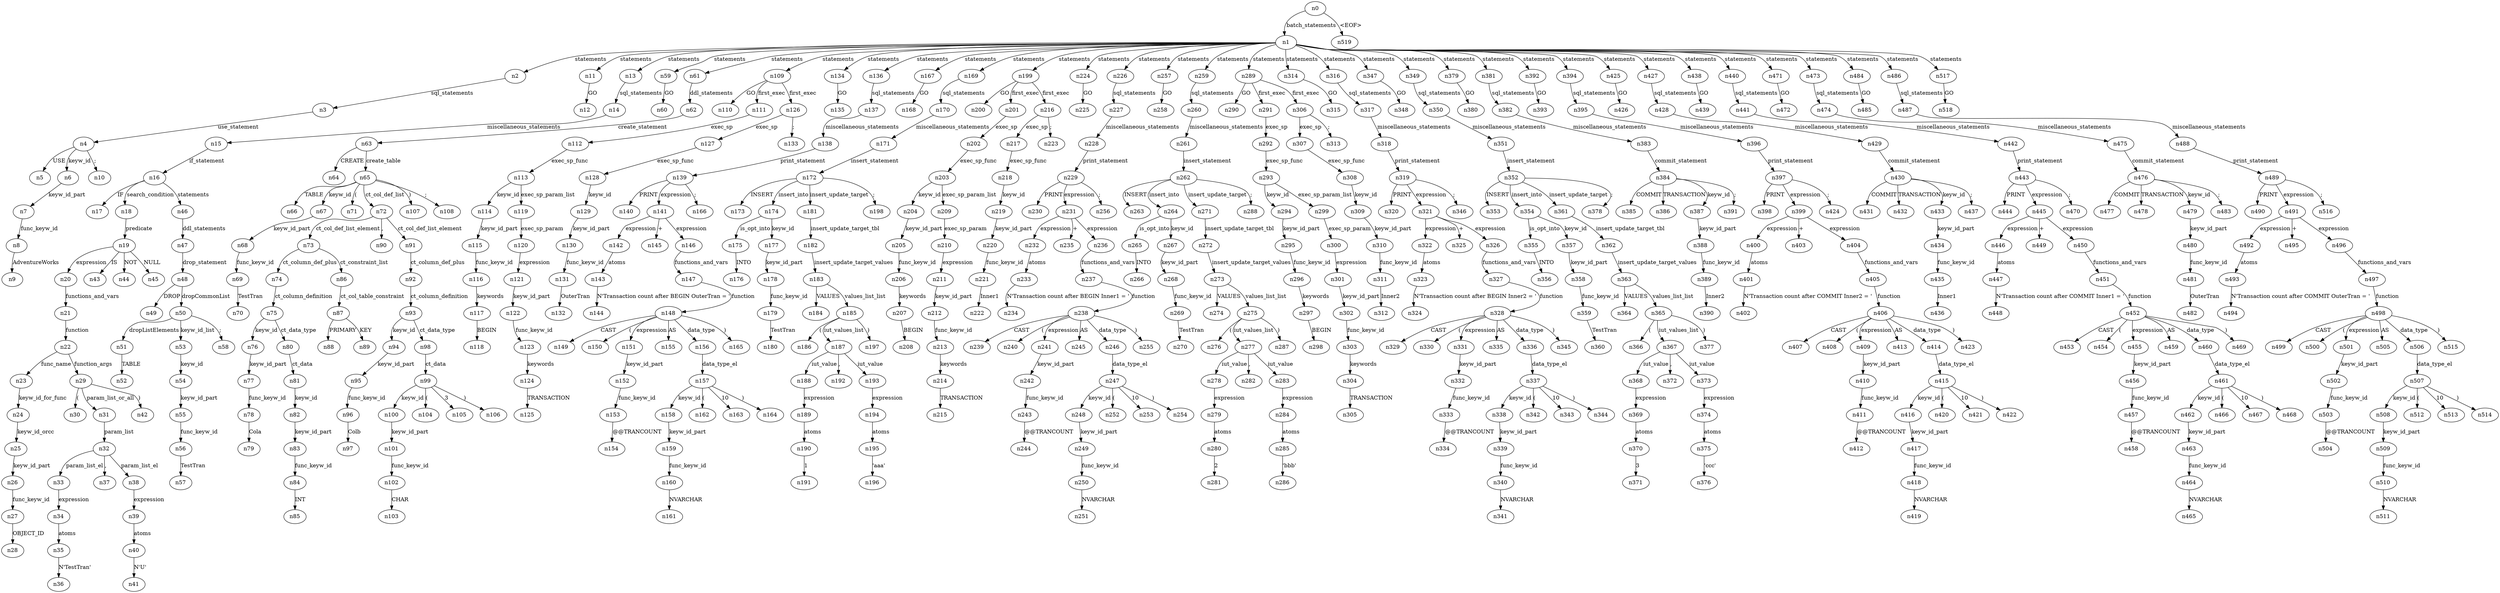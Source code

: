 digraph ParseTree {
  n0 -> n1 [label="batch_statements"];
  n1 -> n2 [label="statements"];
  n2 -> n3 [label="sql_statements"];
  n3 -> n4 [label="use_statement"];
  n4 -> n5 [label="USE"];
  n4 -> n6 [label="keyw_id"];
  n6 -> n7 [label="keyw_id_part"];
  n7 -> n8 [label="func_keyw_id"];
  n8 -> n9 [label="AdventureWorks"];
  n4 -> n10 [label=";"];
  n1 -> n11 [label="statements"];
  n11 -> n12 [label="GO"];
  n1 -> n13 [label="statements"];
  n13 -> n14 [label="sql_statements"];
  n14 -> n15 [label="miscellaneous_statements"];
  n15 -> n16 [label="if_statement"];
  n16 -> n17 [label="IF"];
  n16 -> n18 [label="search_condition"];
  n18 -> n19 [label="predicate"];
  n19 -> n20 [label="expression"];
  n20 -> n21 [label="functions_and_vars"];
  n21 -> n22 [label="function"];
  n22 -> n23 [label="func_name"];
  n23 -> n24 [label="keyw_id_for_func"];
  n24 -> n25 [label="keyw_id_orcc"];
  n25 -> n26 [label="keyw_id_part"];
  n26 -> n27 [label="func_keyw_id"];
  n27 -> n28 [label="OBJECT_ID"];
  n22 -> n29 [label="function_args"];
  n29 -> n30 [label="("];
  n29 -> n31 [label="param_list_or_all"];
  n31 -> n32 [label="param_list"];
  n32 -> n33 [label="param_list_el"];
  n33 -> n34 [label="expression"];
  n34 -> n35 [label="atoms"];
  n35 -> n36 [label="N'TestTran'"];
  n32 -> n37 [label=","];
  n32 -> n38 [label="param_list_el"];
  n38 -> n39 [label="expression"];
  n39 -> n40 [label="atoms"];
  n40 -> n41 [label="N'U'"];
  n29 -> n42 [label=")"];
  n19 -> n43 [label="IS"];
  n19 -> n44 [label="NOT"];
  n19 -> n45 [label="NULL"];
  n16 -> n46 [label="statements"];
  n46 -> n47 [label="ddl_statements"];
  n47 -> n48 [label="drop_statement"];
  n48 -> n49 [label="DROP"];
  n48 -> n50 [label="dropCommonList"];
  n50 -> n51 [label="dropListElements"];
  n51 -> n52 [label="TABLE"];
  n50 -> n53 [label="keyw_id_list"];
  n53 -> n54 [label="keyw_id"];
  n54 -> n55 [label="keyw_id_part"];
  n55 -> n56 [label="func_keyw_id"];
  n56 -> n57 [label="TestTran"];
  n50 -> n58 [label=";"];
  n1 -> n59 [label="statements"];
  n59 -> n60 [label="GO"];
  n1 -> n61 [label="statements"];
  n61 -> n62 [label="ddl_statements"];
  n62 -> n63 [label="create_statement"];
  n63 -> n64 [label="CREATE"];
  n63 -> n65 [label="create_table"];
  n65 -> n66 [label="TABLE"];
  n65 -> n67 [label="keyw_id"];
  n67 -> n68 [label="keyw_id_part"];
  n68 -> n69 [label="func_keyw_id"];
  n69 -> n70 [label="TestTran"];
  n65 -> n71 [label="("];
  n65 -> n72 [label="ct_col_def_list"];
  n72 -> n73 [label="ct_col_def_list_element"];
  n73 -> n74 [label="ct_column_def_plus"];
  n74 -> n75 [label="ct_column_definition"];
  n75 -> n76 [label="keyw_id"];
  n76 -> n77 [label="keyw_id_part"];
  n77 -> n78 [label="func_keyw_id"];
  n78 -> n79 [label="Cola"];
  n75 -> n80 [label="ct_data_type"];
  n80 -> n81 [label="ct_data"];
  n81 -> n82 [label="keyw_id"];
  n82 -> n83 [label="keyw_id_part"];
  n83 -> n84 [label="func_keyw_id"];
  n84 -> n85 [label="INT"];
  n73 -> n86 [label="ct_constraint_list"];
  n86 -> n87 [label="ct_col_table_constraint"];
  n87 -> n88 [label="PRIMARY"];
  n87 -> n89 [label="KEY"];
  n72 -> n90 [label=","];
  n72 -> n91 [label="ct_col_def_list_element"];
  n91 -> n92 [label="ct_column_def_plus"];
  n92 -> n93 [label="ct_column_definition"];
  n93 -> n94 [label="keyw_id"];
  n94 -> n95 [label="keyw_id_part"];
  n95 -> n96 [label="func_keyw_id"];
  n96 -> n97 [label="Colb"];
  n93 -> n98 [label="ct_data_type"];
  n98 -> n99 [label="ct_data"];
  n99 -> n100 [label="keyw_id"];
  n100 -> n101 [label="keyw_id_part"];
  n101 -> n102 [label="func_keyw_id"];
  n102 -> n103 [label="CHAR"];
  n99 -> n104 [label="("];
  n99 -> n105 [label="3"];
  n99 -> n106 [label=")"];
  n65 -> n107 [label=")"];
  n65 -> n108 [label=";"];
  n1 -> n109 [label="statements"];
  n109 -> n110 [label="GO"];
  n109 -> n111 [label="first_exec"];
  n111 -> n112 [label="exec_sp"];
  n112 -> n113 [label="exec_sp_func"];
  n113 -> n114 [label="keyw_id"];
  n114 -> n115 [label="keyw_id_part"];
  n115 -> n116 [label="func_keyw_id"];
  n116 -> n117 [label="keywords"];
  n117 -> n118 [label="BEGIN"];
  n113 -> n119 [label="exec_sp_param_list"];
  n119 -> n120 [label="exec_sp_param"];
  n120 -> n121 [label="expression"];
  n121 -> n122 [label="keyw_id_part"];
  n122 -> n123 [label="func_keyw_id"];
  n123 -> n124 [label="keywords"];
  n124 -> n125 [label="TRANSACTION"];
  n109 -> n126 [label="first_exec"];
  n126 -> n127 [label="exec_sp"];
  n127 -> n128 [label="exec_sp_func"];
  n128 -> n129 [label="keyw_id"];
  n129 -> n130 [label="keyw_id_part"];
  n130 -> n131 [label="func_keyw_id"];
  n131 -> n132 [label="OuterTran"];
  n126 -> n133 [label=";"];
  n1 -> n134 [label="statements"];
  n134 -> n135 [label="GO"];
  n1 -> n136 [label="statements"];
  n136 -> n137 [label="sql_statements"];
  n137 -> n138 [label="miscellaneous_statements"];
  n138 -> n139 [label="print_statement"];
  n139 -> n140 [label="PRINT"];
  n139 -> n141 [label="expression"];
  n141 -> n142 [label="expression"];
  n142 -> n143 [label="atoms"];
  n143 -> n144 [label="N'Transaction count after BEGIN OuterTran = '"];
  n141 -> n145 [label="+"];
  n141 -> n146 [label="expression"];
  n146 -> n147 [label="functions_and_vars"];
  n147 -> n148 [label="function"];
  n148 -> n149 [label="CAST"];
  n148 -> n150 [label="("];
  n148 -> n151 [label="expression"];
  n151 -> n152 [label="keyw_id_part"];
  n152 -> n153 [label="func_keyw_id"];
  n153 -> n154 [label="@@TRANCOUNT"];
  n148 -> n155 [label="AS"];
  n148 -> n156 [label="data_type"];
  n156 -> n157 [label="data_type_el"];
  n157 -> n158 [label="keyw_id"];
  n158 -> n159 [label="keyw_id_part"];
  n159 -> n160 [label="func_keyw_id"];
  n160 -> n161 [label="NVARCHAR"];
  n157 -> n162 [label="("];
  n157 -> n163 [label="10"];
  n157 -> n164 [label=")"];
  n148 -> n165 [label=")"];
  n139 -> n166 [label=";"];
  n1 -> n167 [label="statements"];
  n167 -> n168 [label="GO"];
  n1 -> n169 [label="statements"];
  n169 -> n170 [label="sql_statements"];
  n170 -> n171 [label="miscellaneous_statements"];
  n171 -> n172 [label="insert_statement"];
  n172 -> n173 [label="INSERT"];
  n172 -> n174 [label="insert_into"];
  n174 -> n175 [label="is_opt_into"];
  n175 -> n176 [label="INTO"];
  n174 -> n177 [label="keyw_id"];
  n177 -> n178 [label="keyw_id_part"];
  n178 -> n179 [label="func_keyw_id"];
  n179 -> n180 [label="TestTran"];
  n172 -> n181 [label="insert_update_target"];
  n181 -> n182 [label="insert_update_target_tbl"];
  n182 -> n183 [label="insert_update_target_values"];
  n183 -> n184 [label="VALUES"];
  n183 -> n185 [label="values_list_list"];
  n185 -> n186 [label="("];
  n185 -> n187 [label="iut_values_list"];
  n187 -> n188 [label="iut_value"];
  n188 -> n189 [label="expression"];
  n189 -> n190 [label="atoms"];
  n190 -> n191 [label="1"];
  n187 -> n192 [label=","];
  n187 -> n193 [label="iut_value"];
  n193 -> n194 [label="expression"];
  n194 -> n195 [label="atoms"];
  n195 -> n196 [label="'aaa'"];
  n185 -> n197 [label=")"];
  n172 -> n198 [label=";"];
  n1 -> n199 [label="statements"];
  n199 -> n200 [label="GO"];
  n199 -> n201 [label="first_exec"];
  n201 -> n202 [label="exec_sp"];
  n202 -> n203 [label="exec_sp_func"];
  n203 -> n204 [label="keyw_id"];
  n204 -> n205 [label="keyw_id_part"];
  n205 -> n206 [label="func_keyw_id"];
  n206 -> n207 [label="keywords"];
  n207 -> n208 [label="BEGIN"];
  n203 -> n209 [label="exec_sp_param_list"];
  n209 -> n210 [label="exec_sp_param"];
  n210 -> n211 [label="expression"];
  n211 -> n212 [label="keyw_id_part"];
  n212 -> n213 [label="func_keyw_id"];
  n213 -> n214 [label="keywords"];
  n214 -> n215 [label="TRANSACTION"];
  n199 -> n216 [label="first_exec"];
  n216 -> n217 [label="exec_sp"];
  n217 -> n218 [label="exec_sp_func"];
  n218 -> n219 [label="keyw_id"];
  n219 -> n220 [label="keyw_id_part"];
  n220 -> n221 [label="func_keyw_id"];
  n221 -> n222 [label="Inner1"];
  n216 -> n223 [label=";"];
  n1 -> n224 [label="statements"];
  n224 -> n225 [label="GO"];
  n1 -> n226 [label="statements"];
  n226 -> n227 [label="sql_statements"];
  n227 -> n228 [label="miscellaneous_statements"];
  n228 -> n229 [label="print_statement"];
  n229 -> n230 [label="PRINT"];
  n229 -> n231 [label="expression"];
  n231 -> n232 [label="expression"];
  n232 -> n233 [label="atoms"];
  n233 -> n234 [label="N'Transaction count after BEGIN Inner1 = '"];
  n231 -> n235 [label="+"];
  n231 -> n236 [label="expression"];
  n236 -> n237 [label="functions_and_vars"];
  n237 -> n238 [label="function"];
  n238 -> n239 [label="CAST"];
  n238 -> n240 [label="("];
  n238 -> n241 [label="expression"];
  n241 -> n242 [label="keyw_id_part"];
  n242 -> n243 [label="func_keyw_id"];
  n243 -> n244 [label="@@TRANCOUNT"];
  n238 -> n245 [label="AS"];
  n238 -> n246 [label="data_type"];
  n246 -> n247 [label="data_type_el"];
  n247 -> n248 [label="keyw_id"];
  n248 -> n249 [label="keyw_id_part"];
  n249 -> n250 [label="func_keyw_id"];
  n250 -> n251 [label="NVARCHAR"];
  n247 -> n252 [label="("];
  n247 -> n253 [label="10"];
  n247 -> n254 [label=")"];
  n238 -> n255 [label=")"];
  n229 -> n256 [label=";"];
  n1 -> n257 [label="statements"];
  n257 -> n258 [label="GO"];
  n1 -> n259 [label="statements"];
  n259 -> n260 [label="sql_statements"];
  n260 -> n261 [label="miscellaneous_statements"];
  n261 -> n262 [label="insert_statement"];
  n262 -> n263 [label="INSERT"];
  n262 -> n264 [label="insert_into"];
  n264 -> n265 [label="is_opt_into"];
  n265 -> n266 [label="INTO"];
  n264 -> n267 [label="keyw_id"];
  n267 -> n268 [label="keyw_id_part"];
  n268 -> n269 [label="func_keyw_id"];
  n269 -> n270 [label="TestTran"];
  n262 -> n271 [label="insert_update_target"];
  n271 -> n272 [label="insert_update_target_tbl"];
  n272 -> n273 [label="insert_update_target_values"];
  n273 -> n274 [label="VALUES"];
  n273 -> n275 [label="values_list_list"];
  n275 -> n276 [label="("];
  n275 -> n277 [label="iut_values_list"];
  n277 -> n278 [label="iut_value"];
  n278 -> n279 [label="expression"];
  n279 -> n280 [label="atoms"];
  n280 -> n281 [label="2"];
  n277 -> n282 [label=","];
  n277 -> n283 [label="iut_value"];
  n283 -> n284 [label="expression"];
  n284 -> n285 [label="atoms"];
  n285 -> n286 [label="'bbb'"];
  n275 -> n287 [label=")"];
  n262 -> n288 [label=";"];
  n1 -> n289 [label="statements"];
  n289 -> n290 [label="GO"];
  n289 -> n291 [label="first_exec"];
  n291 -> n292 [label="exec_sp"];
  n292 -> n293 [label="exec_sp_func"];
  n293 -> n294 [label="keyw_id"];
  n294 -> n295 [label="keyw_id_part"];
  n295 -> n296 [label="func_keyw_id"];
  n296 -> n297 [label="keywords"];
  n297 -> n298 [label="BEGIN"];
  n293 -> n299 [label="exec_sp_param_list"];
  n299 -> n300 [label="exec_sp_param"];
  n300 -> n301 [label="expression"];
  n301 -> n302 [label="keyw_id_part"];
  n302 -> n303 [label="func_keyw_id"];
  n303 -> n304 [label="keywords"];
  n304 -> n305 [label="TRANSACTION"];
  n289 -> n306 [label="first_exec"];
  n306 -> n307 [label="exec_sp"];
  n307 -> n308 [label="exec_sp_func"];
  n308 -> n309 [label="keyw_id"];
  n309 -> n310 [label="keyw_id_part"];
  n310 -> n311 [label="func_keyw_id"];
  n311 -> n312 [label="Inner2"];
  n306 -> n313 [label=";"];
  n1 -> n314 [label="statements"];
  n314 -> n315 [label="GO"];
  n1 -> n316 [label="statements"];
  n316 -> n317 [label="sql_statements"];
  n317 -> n318 [label="miscellaneous_statements"];
  n318 -> n319 [label="print_statement"];
  n319 -> n320 [label="PRINT"];
  n319 -> n321 [label="expression"];
  n321 -> n322 [label="expression"];
  n322 -> n323 [label="atoms"];
  n323 -> n324 [label="N'Transaction count after BEGIN Inner2 = '"];
  n321 -> n325 [label="+"];
  n321 -> n326 [label="expression"];
  n326 -> n327 [label="functions_and_vars"];
  n327 -> n328 [label="function"];
  n328 -> n329 [label="CAST"];
  n328 -> n330 [label="("];
  n328 -> n331 [label="expression"];
  n331 -> n332 [label="keyw_id_part"];
  n332 -> n333 [label="func_keyw_id"];
  n333 -> n334 [label="@@TRANCOUNT"];
  n328 -> n335 [label="AS"];
  n328 -> n336 [label="data_type"];
  n336 -> n337 [label="data_type_el"];
  n337 -> n338 [label="keyw_id"];
  n338 -> n339 [label="keyw_id_part"];
  n339 -> n340 [label="func_keyw_id"];
  n340 -> n341 [label="NVARCHAR"];
  n337 -> n342 [label="("];
  n337 -> n343 [label="10"];
  n337 -> n344 [label=")"];
  n328 -> n345 [label=")"];
  n319 -> n346 [label=";"];
  n1 -> n347 [label="statements"];
  n347 -> n348 [label="GO"];
  n1 -> n349 [label="statements"];
  n349 -> n350 [label="sql_statements"];
  n350 -> n351 [label="miscellaneous_statements"];
  n351 -> n352 [label="insert_statement"];
  n352 -> n353 [label="INSERT"];
  n352 -> n354 [label="insert_into"];
  n354 -> n355 [label="is_opt_into"];
  n355 -> n356 [label="INTO"];
  n354 -> n357 [label="keyw_id"];
  n357 -> n358 [label="keyw_id_part"];
  n358 -> n359 [label="func_keyw_id"];
  n359 -> n360 [label="TestTran"];
  n352 -> n361 [label="insert_update_target"];
  n361 -> n362 [label="insert_update_target_tbl"];
  n362 -> n363 [label="insert_update_target_values"];
  n363 -> n364 [label="VALUES"];
  n363 -> n365 [label="values_list_list"];
  n365 -> n366 [label="("];
  n365 -> n367 [label="iut_values_list"];
  n367 -> n368 [label="iut_value"];
  n368 -> n369 [label="expression"];
  n369 -> n370 [label="atoms"];
  n370 -> n371 [label="3"];
  n367 -> n372 [label=","];
  n367 -> n373 [label="iut_value"];
  n373 -> n374 [label="expression"];
  n374 -> n375 [label="atoms"];
  n375 -> n376 [label="'ccc'"];
  n365 -> n377 [label=")"];
  n352 -> n378 [label=";"];
  n1 -> n379 [label="statements"];
  n379 -> n380 [label="GO"];
  n1 -> n381 [label="statements"];
  n381 -> n382 [label="sql_statements"];
  n382 -> n383 [label="miscellaneous_statements"];
  n383 -> n384 [label="commit_statement"];
  n384 -> n385 [label="COMMIT"];
  n384 -> n386 [label="TRANSACTION"];
  n384 -> n387 [label="keyw_id"];
  n387 -> n388 [label="keyw_id_part"];
  n388 -> n389 [label="func_keyw_id"];
  n389 -> n390 [label="Inner2"];
  n384 -> n391 [label=";"];
  n1 -> n392 [label="statements"];
  n392 -> n393 [label="GO"];
  n1 -> n394 [label="statements"];
  n394 -> n395 [label="sql_statements"];
  n395 -> n396 [label="miscellaneous_statements"];
  n396 -> n397 [label="print_statement"];
  n397 -> n398 [label="PRINT"];
  n397 -> n399 [label="expression"];
  n399 -> n400 [label="expression"];
  n400 -> n401 [label="atoms"];
  n401 -> n402 [label="N'Transaction count after COMMIT Inner2 = '"];
  n399 -> n403 [label="+"];
  n399 -> n404 [label="expression"];
  n404 -> n405 [label="functions_and_vars"];
  n405 -> n406 [label="function"];
  n406 -> n407 [label="CAST"];
  n406 -> n408 [label="("];
  n406 -> n409 [label="expression"];
  n409 -> n410 [label="keyw_id_part"];
  n410 -> n411 [label="func_keyw_id"];
  n411 -> n412 [label="@@TRANCOUNT"];
  n406 -> n413 [label="AS"];
  n406 -> n414 [label="data_type"];
  n414 -> n415 [label="data_type_el"];
  n415 -> n416 [label="keyw_id"];
  n416 -> n417 [label="keyw_id_part"];
  n417 -> n418 [label="func_keyw_id"];
  n418 -> n419 [label="NVARCHAR"];
  n415 -> n420 [label="("];
  n415 -> n421 [label="10"];
  n415 -> n422 [label=")"];
  n406 -> n423 [label=")"];
  n397 -> n424 [label=";"];
  n1 -> n425 [label="statements"];
  n425 -> n426 [label="GO"];
  n1 -> n427 [label="statements"];
  n427 -> n428 [label="sql_statements"];
  n428 -> n429 [label="miscellaneous_statements"];
  n429 -> n430 [label="commit_statement"];
  n430 -> n431 [label="COMMIT"];
  n430 -> n432 [label="TRANSACTION"];
  n430 -> n433 [label="keyw_id"];
  n433 -> n434 [label="keyw_id_part"];
  n434 -> n435 [label="func_keyw_id"];
  n435 -> n436 [label="Inner1"];
  n430 -> n437 [label=";"];
  n1 -> n438 [label="statements"];
  n438 -> n439 [label="GO"];
  n1 -> n440 [label="statements"];
  n440 -> n441 [label="sql_statements"];
  n441 -> n442 [label="miscellaneous_statements"];
  n442 -> n443 [label="print_statement"];
  n443 -> n444 [label="PRINT"];
  n443 -> n445 [label="expression"];
  n445 -> n446 [label="expression"];
  n446 -> n447 [label="atoms"];
  n447 -> n448 [label="N'Transaction count after COMMIT Inner1 = '"];
  n445 -> n449 [label="+"];
  n445 -> n450 [label="expression"];
  n450 -> n451 [label="functions_and_vars"];
  n451 -> n452 [label="function"];
  n452 -> n453 [label="CAST"];
  n452 -> n454 [label="("];
  n452 -> n455 [label="expression"];
  n455 -> n456 [label="keyw_id_part"];
  n456 -> n457 [label="func_keyw_id"];
  n457 -> n458 [label="@@TRANCOUNT"];
  n452 -> n459 [label="AS"];
  n452 -> n460 [label="data_type"];
  n460 -> n461 [label="data_type_el"];
  n461 -> n462 [label="keyw_id"];
  n462 -> n463 [label="keyw_id_part"];
  n463 -> n464 [label="func_keyw_id"];
  n464 -> n465 [label="NVARCHAR"];
  n461 -> n466 [label="("];
  n461 -> n467 [label="10"];
  n461 -> n468 [label=")"];
  n452 -> n469 [label=")"];
  n443 -> n470 [label=";"];
  n1 -> n471 [label="statements"];
  n471 -> n472 [label="GO"];
  n1 -> n473 [label="statements"];
  n473 -> n474 [label="sql_statements"];
  n474 -> n475 [label="miscellaneous_statements"];
  n475 -> n476 [label="commit_statement"];
  n476 -> n477 [label="COMMIT"];
  n476 -> n478 [label="TRANSACTION"];
  n476 -> n479 [label="keyw_id"];
  n479 -> n480 [label="keyw_id_part"];
  n480 -> n481 [label="func_keyw_id"];
  n481 -> n482 [label="OuterTran"];
  n476 -> n483 [label=";"];
  n1 -> n484 [label="statements"];
  n484 -> n485 [label="GO"];
  n1 -> n486 [label="statements"];
  n486 -> n487 [label="sql_statements"];
  n487 -> n488 [label="miscellaneous_statements"];
  n488 -> n489 [label="print_statement"];
  n489 -> n490 [label="PRINT"];
  n489 -> n491 [label="expression"];
  n491 -> n492 [label="expression"];
  n492 -> n493 [label="atoms"];
  n493 -> n494 [label="N'Transaction count after COMMIT OuterTran = '"];
  n491 -> n495 [label="+"];
  n491 -> n496 [label="expression"];
  n496 -> n497 [label="functions_and_vars"];
  n497 -> n498 [label="function"];
  n498 -> n499 [label="CAST"];
  n498 -> n500 [label="("];
  n498 -> n501 [label="expression"];
  n501 -> n502 [label="keyw_id_part"];
  n502 -> n503 [label="func_keyw_id"];
  n503 -> n504 [label="@@TRANCOUNT"];
  n498 -> n505 [label="AS"];
  n498 -> n506 [label="data_type"];
  n506 -> n507 [label="data_type_el"];
  n507 -> n508 [label="keyw_id"];
  n508 -> n509 [label="keyw_id_part"];
  n509 -> n510 [label="func_keyw_id"];
  n510 -> n511 [label="NVARCHAR"];
  n507 -> n512 [label="("];
  n507 -> n513 [label="10"];
  n507 -> n514 [label=")"];
  n498 -> n515 [label=")"];
  n489 -> n516 [label=";"];
  n1 -> n517 [label="statements"];
  n517 -> n518 [label="GO"];
  n0 -> n519 [label="<EOF>"];
}